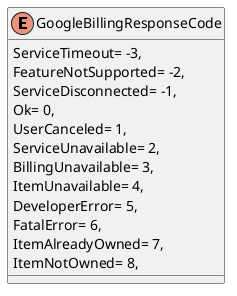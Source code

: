 @startuml
enum GoogleBillingResponseCode {
    ServiceTimeout= -3,
    FeatureNotSupported= -2,
    ServiceDisconnected= -1,
    Ok= 0,
    UserCanceled= 1,
    ServiceUnavailable= 2,
    BillingUnavailable= 3,
    ItemUnavailable= 4,
    DeveloperError= 5,
    FatalError= 6,
    ItemAlreadyOwned= 7,
    ItemNotOwned= 8,
}
@enduml
